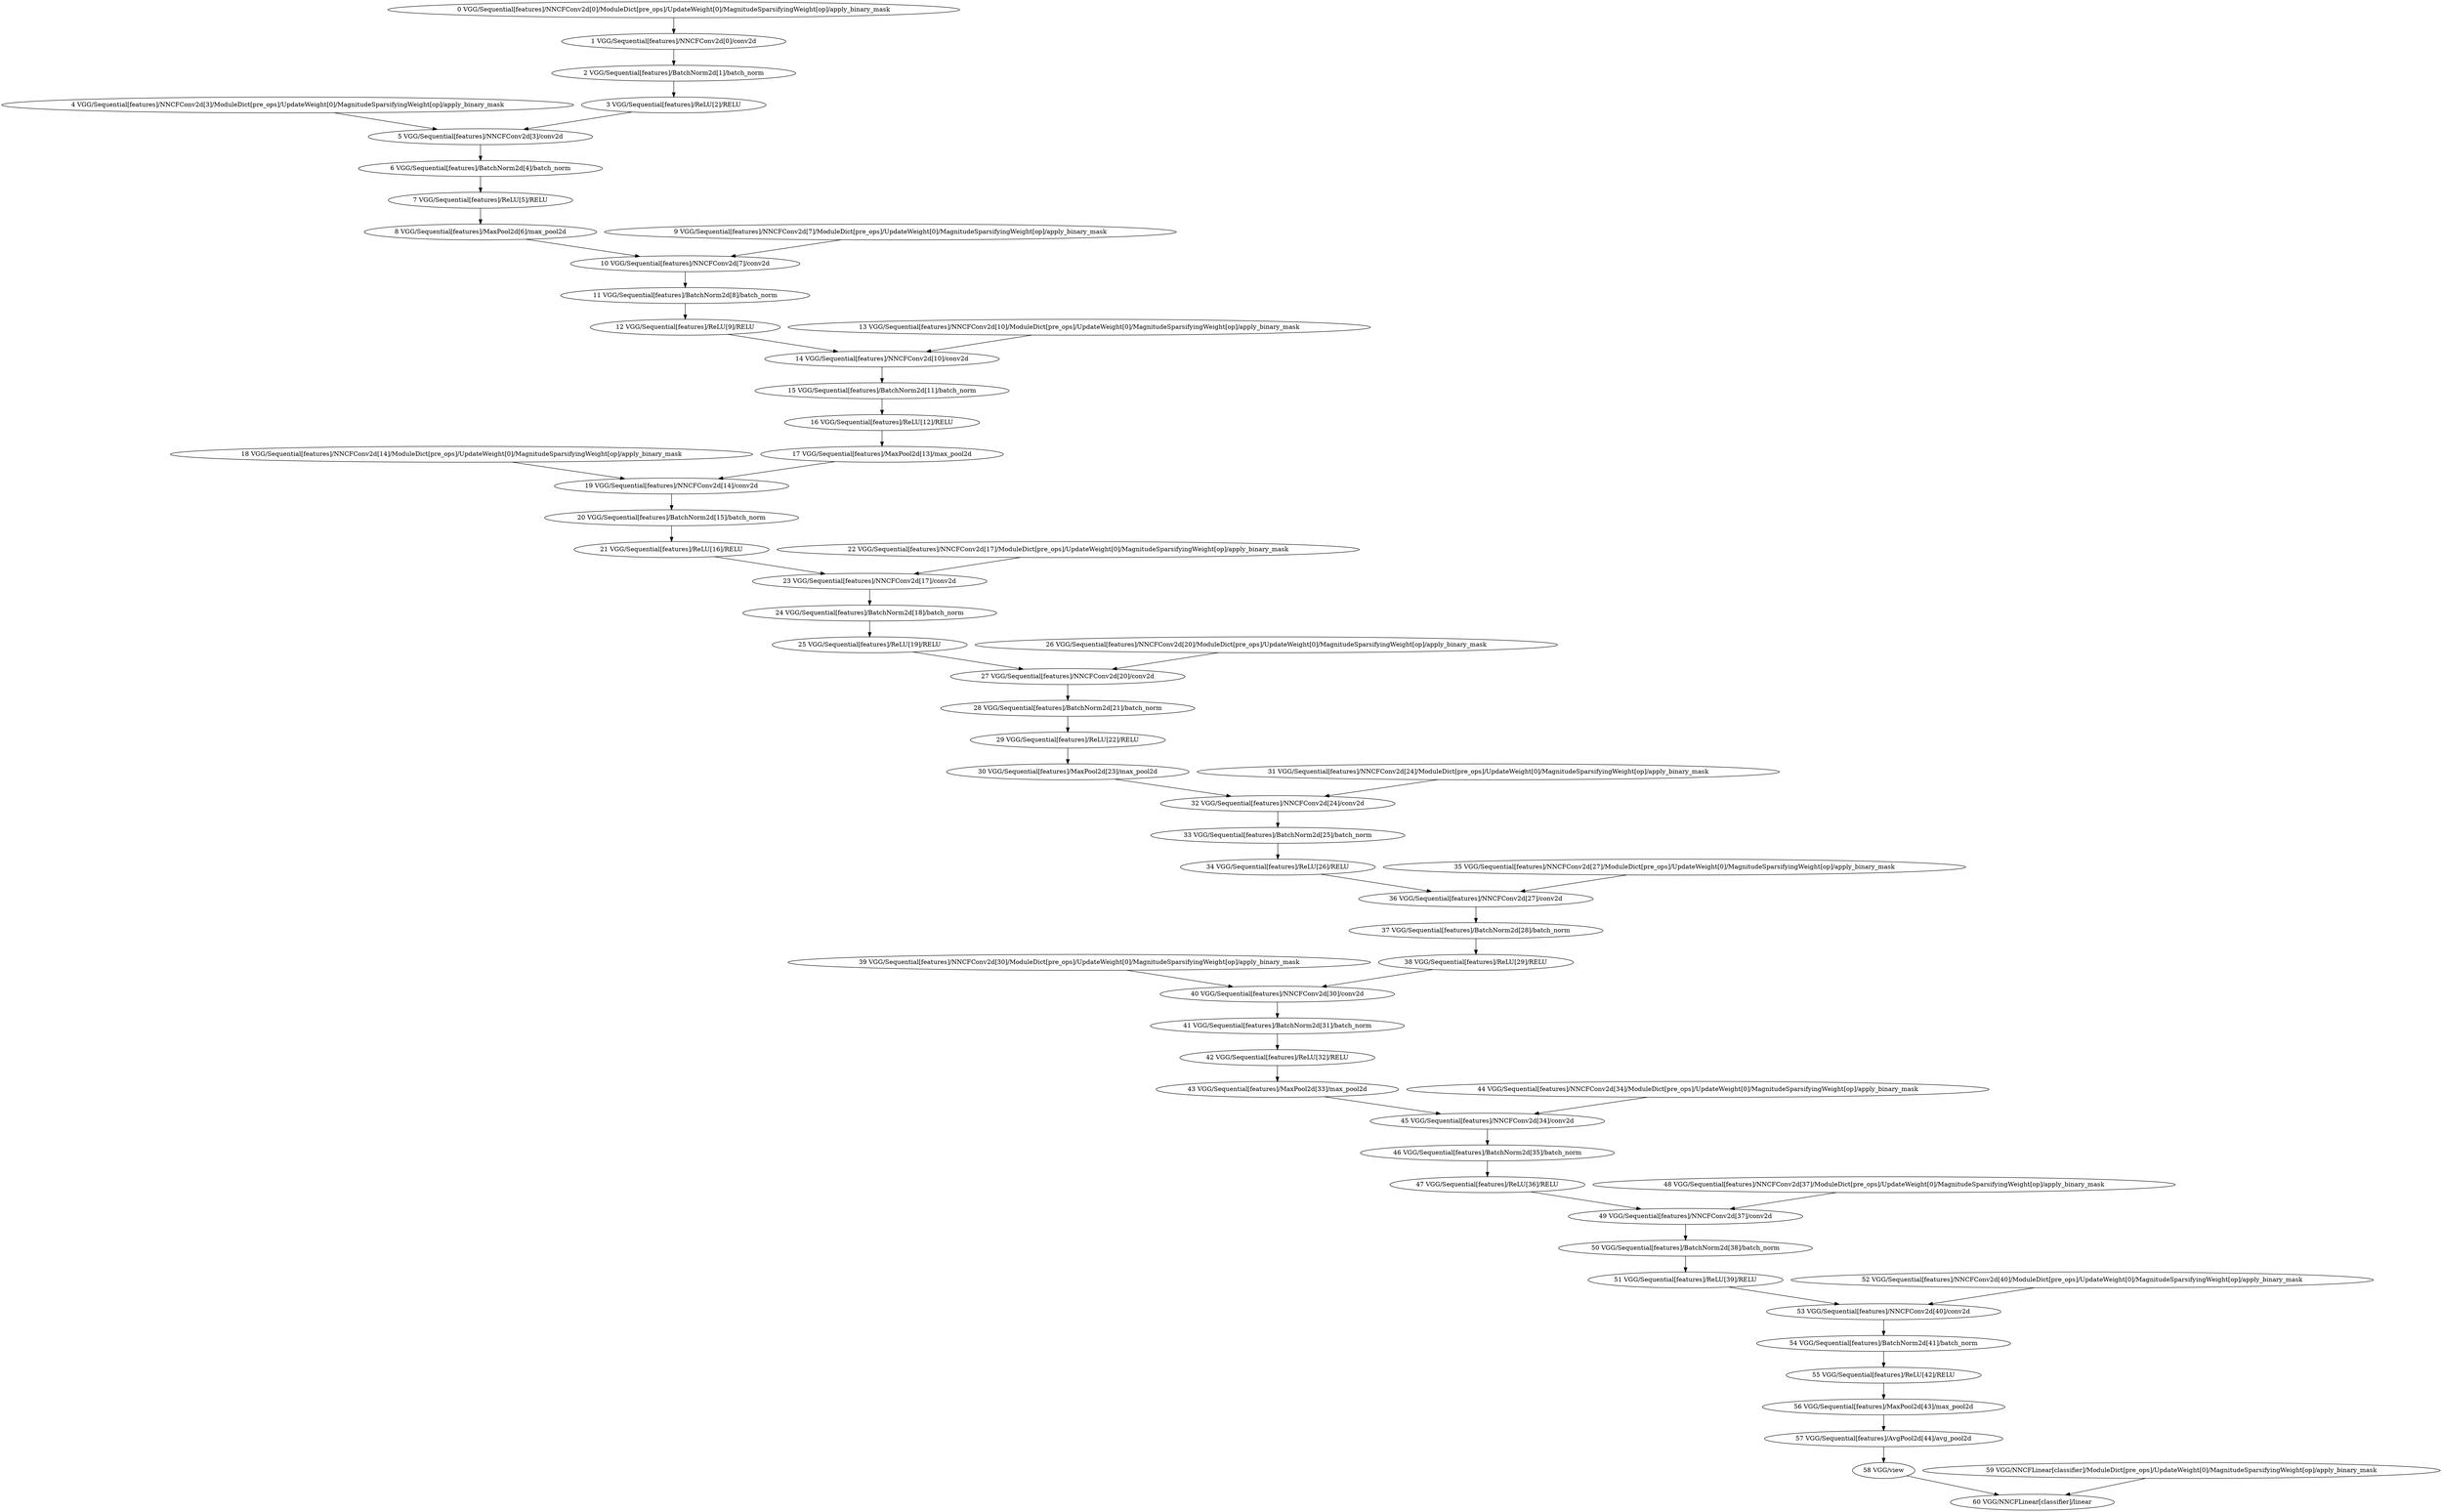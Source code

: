strict digraph  {
"39 VGG/Sequential[features]/NNCFConv2d[30]/ModuleDict[pre_ops]/UpdateWeight[0]/MagnitudeSparsifyingWeight[op]/apply_binary_mask" [id=39, scope="VGG/Sequential[features]/NNCFConv2d[30]/ModuleDict[pre_ops]/UpdateWeight[0]/MagnitudeSparsifyingWeight[op]", type=apply_binary_mask];
"1 VGG/Sequential[features]/NNCFConv2d[0]/conv2d" [id=1, scope="VGG/Sequential[features]/NNCFConv2d[0]", type=conv2d];
"36 VGG/Sequential[features]/NNCFConv2d[27]/conv2d" [id=36, scope="VGG/Sequential[features]/NNCFConv2d[27]", type=conv2d];
"8 VGG/Sequential[features]/MaxPool2d[6]/max_pool2d" [id=8, scope="VGG/Sequential[features]/MaxPool2d[6]", type=max_pool2d];
"48 VGG/Sequential[features]/NNCFConv2d[37]/ModuleDict[pre_ops]/UpdateWeight[0]/MagnitudeSparsifyingWeight[op]/apply_binary_mask" [id=48, scope="VGG/Sequential[features]/NNCFConv2d[37]/ModuleDict[pre_ops]/UpdateWeight[0]/MagnitudeSparsifyingWeight[op]", type=apply_binary_mask];
"37 VGG/Sequential[features]/BatchNorm2d[28]/batch_norm" [id=37, scope="VGG/Sequential[features]/BatchNorm2d[28]", type=batch_norm];
"19 VGG/Sequential[features]/NNCFConv2d[14]/conv2d" [id=19, scope="VGG/Sequential[features]/NNCFConv2d[14]", type=conv2d];
"21 VGG/Sequential[features]/ReLU[16]/RELU" [id=21, scope="VGG/Sequential[features]/ReLU[16]", type=RELU];
"50 VGG/Sequential[features]/BatchNorm2d[38]/batch_norm" [id=50, scope="VGG/Sequential[features]/BatchNorm2d[38]", type=batch_norm];
"27 VGG/Sequential[features]/NNCFConv2d[20]/conv2d" [id=27, scope="VGG/Sequential[features]/NNCFConv2d[20]", type=conv2d];
"9 VGG/Sequential[features]/NNCFConv2d[7]/ModuleDict[pre_ops]/UpdateWeight[0]/MagnitudeSparsifyingWeight[op]/apply_binary_mask" [id=9, scope="VGG/Sequential[features]/NNCFConv2d[7]/ModuleDict[pre_ops]/UpdateWeight[0]/MagnitudeSparsifyingWeight[op]", type=apply_binary_mask];
"59 VGG/NNCFLinear[classifier]/ModuleDict[pre_ops]/UpdateWeight[0]/MagnitudeSparsifyingWeight[op]/apply_binary_mask" [id=59, scope="VGG/NNCFLinear[classifier]/ModuleDict[pre_ops]/UpdateWeight[0]/MagnitudeSparsifyingWeight[op]", type=apply_binary_mask];
"4 VGG/Sequential[features]/NNCFConv2d[3]/ModuleDict[pre_ops]/UpdateWeight[0]/MagnitudeSparsifyingWeight[op]/apply_binary_mask" [id=4, scope="VGG/Sequential[features]/NNCFConv2d[3]/ModuleDict[pre_ops]/UpdateWeight[0]/MagnitudeSparsifyingWeight[op]", type=apply_binary_mask];
"7 VGG/Sequential[features]/ReLU[5]/RELU" [id=7, scope="VGG/Sequential[features]/ReLU[5]", type=RELU];
"5 VGG/Sequential[features]/NNCFConv2d[3]/conv2d" [id=5, scope="VGG/Sequential[features]/NNCFConv2d[3]", type=conv2d];
"22 VGG/Sequential[features]/NNCFConv2d[17]/ModuleDict[pre_ops]/UpdateWeight[0]/MagnitudeSparsifyingWeight[op]/apply_binary_mask" [id=22, scope="VGG/Sequential[features]/NNCFConv2d[17]/ModuleDict[pre_ops]/UpdateWeight[0]/MagnitudeSparsifyingWeight[op]", type=apply_binary_mask];
"18 VGG/Sequential[features]/NNCFConv2d[14]/ModuleDict[pre_ops]/UpdateWeight[0]/MagnitudeSparsifyingWeight[op]/apply_binary_mask" [id=18, scope="VGG/Sequential[features]/NNCFConv2d[14]/ModuleDict[pre_ops]/UpdateWeight[0]/MagnitudeSparsifyingWeight[op]", type=apply_binary_mask];
"20 VGG/Sequential[features]/BatchNorm2d[15]/batch_norm" [id=20, scope="VGG/Sequential[features]/BatchNorm2d[15]", type=batch_norm];
"10 VGG/Sequential[features]/NNCFConv2d[7]/conv2d" [id=10, scope="VGG/Sequential[features]/NNCFConv2d[7]", type=conv2d];
"0 VGG/Sequential[features]/NNCFConv2d[0]/ModuleDict[pre_ops]/UpdateWeight[0]/MagnitudeSparsifyingWeight[op]/apply_binary_mask" [id=0, scope="VGG/Sequential[features]/NNCFConv2d[0]/ModuleDict[pre_ops]/UpdateWeight[0]/MagnitudeSparsifyingWeight[op]", type=apply_binary_mask];
"12 VGG/Sequential[features]/ReLU[9]/RELU" [id=12, scope="VGG/Sequential[features]/ReLU[9]", type=RELU];
"47 VGG/Sequential[features]/ReLU[36]/RELU" [id=47, scope="VGG/Sequential[features]/ReLU[36]", type=RELU];
"30 VGG/Sequential[features]/MaxPool2d[23]/max_pool2d" [id=30, scope="VGG/Sequential[features]/MaxPool2d[23]", type=max_pool2d];
"58 VGG/view" [id=58, scope=VGG, type=view];
"42 VGG/Sequential[features]/ReLU[32]/RELU" [id=42, scope="VGG/Sequential[features]/ReLU[32]", type=RELU];
"55 VGG/Sequential[features]/ReLU[42]/RELU" [id=55, scope="VGG/Sequential[features]/ReLU[42]", type=RELU];
"41 VGG/Sequential[features]/BatchNorm2d[31]/batch_norm" [id=41, scope="VGG/Sequential[features]/BatchNorm2d[31]", type=batch_norm];
"6 VGG/Sequential[features]/BatchNorm2d[4]/batch_norm" [id=6, scope="VGG/Sequential[features]/BatchNorm2d[4]", type=batch_norm];
"15 VGG/Sequential[features]/BatchNorm2d[11]/batch_norm" [id=15, scope="VGG/Sequential[features]/BatchNorm2d[11]", type=batch_norm];
"40 VGG/Sequential[features]/NNCFConv2d[30]/conv2d" [id=40, scope="VGG/Sequential[features]/NNCFConv2d[30]", type=conv2d];
"13 VGG/Sequential[features]/NNCFConv2d[10]/ModuleDict[pre_ops]/UpdateWeight[0]/MagnitudeSparsifyingWeight[op]/apply_binary_mask" [id=13, scope="VGG/Sequential[features]/NNCFConv2d[10]/ModuleDict[pre_ops]/UpdateWeight[0]/MagnitudeSparsifyingWeight[op]", type=apply_binary_mask];
"25 VGG/Sequential[features]/ReLU[19]/RELU" [id=25, scope="VGG/Sequential[features]/ReLU[19]", type=RELU];
"34 VGG/Sequential[features]/ReLU[26]/RELU" [id=34, scope="VGG/Sequential[features]/ReLU[26]", type=RELU];
"28 VGG/Sequential[features]/BatchNorm2d[21]/batch_norm" [id=28, scope="VGG/Sequential[features]/BatchNorm2d[21]", type=batch_norm];
"32 VGG/Sequential[features]/NNCFConv2d[24]/conv2d" [id=32, scope="VGG/Sequential[features]/NNCFConv2d[24]", type=conv2d];
"17 VGG/Sequential[features]/MaxPool2d[13]/max_pool2d" [id=17, scope="VGG/Sequential[features]/MaxPool2d[13]", type=max_pool2d];
"3 VGG/Sequential[features]/ReLU[2]/RELU" [id=3, scope="VGG/Sequential[features]/ReLU[2]", type=RELU];
"51 VGG/Sequential[features]/ReLU[39]/RELU" [id=51, scope="VGG/Sequential[features]/ReLU[39]", type=RELU];
"26 VGG/Sequential[features]/NNCFConv2d[20]/ModuleDict[pre_ops]/UpdateWeight[0]/MagnitudeSparsifyingWeight[op]/apply_binary_mask" [id=26, scope="VGG/Sequential[features]/NNCFConv2d[20]/ModuleDict[pre_ops]/UpdateWeight[0]/MagnitudeSparsifyingWeight[op]", type=apply_binary_mask];
"45 VGG/Sequential[features]/NNCFConv2d[34]/conv2d" [id=45, scope="VGG/Sequential[features]/NNCFConv2d[34]", type=conv2d];
"44 VGG/Sequential[features]/NNCFConv2d[34]/ModuleDict[pre_ops]/UpdateWeight[0]/MagnitudeSparsifyingWeight[op]/apply_binary_mask" [id=44, scope="VGG/Sequential[features]/NNCFConv2d[34]/ModuleDict[pre_ops]/UpdateWeight[0]/MagnitudeSparsifyingWeight[op]", type=apply_binary_mask];
"38 VGG/Sequential[features]/ReLU[29]/RELU" [id=38, scope="VGG/Sequential[features]/ReLU[29]", type=RELU];
"52 VGG/Sequential[features]/NNCFConv2d[40]/ModuleDict[pre_ops]/UpdateWeight[0]/MagnitudeSparsifyingWeight[op]/apply_binary_mask" [id=52, scope="VGG/Sequential[features]/NNCFConv2d[40]/ModuleDict[pre_ops]/UpdateWeight[0]/MagnitudeSparsifyingWeight[op]", type=apply_binary_mask];
"49 VGG/Sequential[features]/NNCFConv2d[37]/conv2d" [id=49, scope="VGG/Sequential[features]/NNCFConv2d[37]", type=conv2d];
"53 VGG/Sequential[features]/NNCFConv2d[40]/conv2d" [id=53, scope="VGG/Sequential[features]/NNCFConv2d[40]", type=conv2d];
"43 VGG/Sequential[features]/MaxPool2d[33]/max_pool2d" [id=43, scope="VGG/Sequential[features]/MaxPool2d[33]", type=max_pool2d];
"14 VGG/Sequential[features]/NNCFConv2d[10]/conv2d" [id=14, scope="VGG/Sequential[features]/NNCFConv2d[10]", type=conv2d];
"23 VGG/Sequential[features]/NNCFConv2d[17]/conv2d" [id=23, scope="VGG/Sequential[features]/NNCFConv2d[17]", type=conv2d];
"56 VGG/Sequential[features]/MaxPool2d[43]/max_pool2d" [id=56, scope="VGG/Sequential[features]/MaxPool2d[43]", type=max_pool2d];
"31 VGG/Sequential[features]/NNCFConv2d[24]/ModuleDict[pre_ops]/UpdateWeight[0]/MagnitudeSparsifyingWeight[op]/apply_binary_mask" [id=31, scope="VGG/Sequential[features]/NNCFConv2d[24]/ModuleDict[pre_ops]/UpdateWeight[0]/MagnitudeSparsifyingWeight[op]", type=apply_binary_mask];
"29 VGG/Sequential[features]/ReLU[22]/RELU" [id=29, scope="VGG/Sequential[features]/ReLU[22]", type=RELU];
"57 VGG/Sequential[features]/AvgPool2d[44]/avg_pool2d" [id=57, scope="VGG/Sequential[features]/AvgPool2d[44]", type=avg_pool2d];
"33 VGG/Sequential[features]/BatchNorm2d[25]/batch_norm" [id=33, scope="VGG/Sequential[features]/BatchNorm2d[25]", type=batch_norm];
"60 VGG/NNCFLinear[classifier]/linear" [id=60, scope="VGG/NNCFLinear[classifier]", type=linear];
"24 VGG/Sequential[features]/BatchNorm2d[18]/batch_norm" [id=24, scope="VGG/Sequential[features]/BatchNorm2d[18]", type=batch_norm];
"11 VGG/Sequential[features]/BatchNorm2d[8]/batch_norm" [id=11, scope="VGG/Sequential[features]/BatchNorm2d[8]", type=batch_norm];
"2 VGG/Sequential[features]/BatchNorm2d[1]/batch_norm" [id=2, scope="VGG/Sequential[features]/BatchNorm2d[1]", type=batch_norm];
"54 VGG/Sequential[features]/BatchNorm2d[41]/batch_norm" [id=54, scope="VGG/Sequential[features]/BatchNorm2d[41]", type=batch_norm];
"46 VGG/Sequential[features]/BatchNorm2d[35]/batch_norm" [id=46, scope="VGG/Sequential[features]/BatchNorm2d[35]", type=batch_norm];
"35 VGG/Sequential[features]/NNCFConv2d[27]/ModuleDict[pre_ops]/UpdateWeight[0]/MagnitudeSparsifyingWeight[op]/apply_binary_mask" [id=35, scope="VGG/Sequential[features]/NNCFConv2d[27]/ModuleDict[pre_ops]/UpdateWeight[0]/MagnitudeSparsifyingWeight[op]", type=apply_binary_mask];
"16 VGG/Sequential[features]/ReLU[12]/RELU" [id=16, scope="VGG/Sequential[features]/ReLU[12]", type=RELU];
"39 VGG/Sequential[features]/NNCFConv2d[30]/ModuleDict[pre_ops]/UpdateWeight[0]/MagnitudeSparsifyingWeight[op]/apply_binary_mask" -> "40 VGG/Sequential[features]/NNCFConv2d[30]/conv2d";
"1 VGG/Sequential[features]/NNCFConv2d[0]/conv2d" -> "2 VGG/Sequential[features]/BatchNorm2d[1]/batch_norm";
"36 VGG/Sequential[features]/NNCFConv2d[27]/conv2d" -> "37 VGG/Sequential[features]/BatchNorm2d[28]/batch_norm";
"8 VGG/Sequential[features]/MaxPool2d[6]/max_pool2d" -> "10 VGG/Sequential[features]/NNCFConv2d[7]/conv2d";
"48 VGG/Sequential[features]/NNCFConv2d[37]/ModuleDict[pre_ops]/UpdateWeight[0]/MagnitudeSparsifyingWeight[op]/apply_binary_mask" -> "49 VGG/Sequential[features]/NNCFConv2d[37]/conv2d";
"37 VGG/Sequential[features]/BatchNorm2d[28]/batch_norm" -> "38 VGG/Sequential[features]/ReLU[29]/RELU";
"19 VGG/Sequential[features]/NNCFConv2d[14]/conv2d" -> "20 VGG/Sequential[features]/BatchNorm2d[15]/batch_norm";
"21 VGG/Sequential[features]/ReLU[16]/RELU" -> "23 VGG/Sequential[features]/NNCFConv2d[17]/conv2d";
"50 VGG/Sequential[features]/BatchNorm2d[38]/batch_norm" -> "51 VGG/Sequential[features]/ReLU[39]/RELU";
"27 VGG/Sequential[features]/NNCFConv2d[20]/conv2d" -> "28 VGG/Sequential[features]/BatchNorm2d[21]/batch_norm";
"9 VGG/Sequential[features]/NNCFConv2d[7]/ModuleDict[pre_ops]/UpdateWeight[0]/MagnitudeSparsifyingWeight[op]/apply_binary_mask" -> "10 VGG/Sequential[features]/NNCFConv2d[7]/conv2d";
"59 VGG/NNCFLinear[classifier]/ModuleDict[pre_ops]/UpdateWeight[0]/MagnitudeSparsifyingWeight[op]/apply_binary_mask" -> "60 VGG/NNCFLinear[classifier]/linear";
"4 VGG/Sequential[features]/NNCFConv2d[3]/ModuleDict[pre_ops]/UpdateWeight[0]/MagnitudeSparsifyingWeight[op]/apply_binary_mask" -> "5 VGG/Sequential[features]/NNCFConv2d[3]/conv2d";
"7 VGG/Sequential[features]/ReLU[5]/RELU" -> "8 VGG/Sequential[features]/MaxPool2d[6]/max_pool2d";
"5 VGG/Sequential[features]/NNCFConv2d[3]/conv2d" -> "6 VGG/Sequential[features]/BatchNorm2d[4]/batch_norm";
"22 VGG/Sequential[features]/NNCFConv2d[17]/ModuleDict[pre_ops]/UpdateWeight[0]/MagnitudeSparsifyingWeight[op]/apply_binary_mask" -> "23 VGG/Sequential[features]/NNCFConv2d[17]/conv2d";
"18 VGG/Sequential[features]/NNCFConv2d[14]/ModuleDict[pre_ops]/UpdateWeight[0]/MagnitudeSparsifyingWeight[op]/apply_binary_mask" -> "19 VGG/Sequential[features]/NNCFConv2d[14]/conv2d";
"20 VGG/Sequential[features]/BatchNorm2d[15]/batch_norm" -> "21 VGG/Sequential[features]/ReLU[16]/RELU";
"10 VGG/Sequential[features]/NNCFConv2d[7]/conv2d" -> "11 VGG/Sequential[features]/BatchNorm2d[8]/batch_norm";
"0 VGG/Sequential[features]/NNCFConv2d[0]/ModuleDict[pre_ops]/UpdateWeight[0]/MagnitudeSparsifyingWeight[op]/apply_binary_mask" -> "1 VGG/Sequential[features]/NNCFConv2d[0]/conv2d";
"12 VGG/Sequential[features]/ReLU[9]/RELU" -> "14 VGG/Sequential[features]/NNCFConv2d[10]/conv2d";
"47 VGG/Sequential[features]/ReLU[36]/RELU" -> "49 VGG/Sequential[features]/NNCFConv2d[37]/conv2d";
"30 VGG/Sequential[features]/MaxPool2d[23]/max_pool2d" -> "32 VGG/Sequential[features]/NNCFConv2d[24]/conv2d";
"58 VGG/view" -> "60 VGG/NNCFLinear[classifier]/linear";
"42 VGG/Sequential[features]/ReLU[32]/RELU" -> "43 VGG/Sequential[features]/MaxPool2d[33]/max_pool2d";
"55 VGG/Sequential[features]/ReLU[42]/RELU" -> "56 VGG/Sequential[features]/MaxPool2d[43]/max_pool2d";
"41 VGG/Sequential[features]/BatchNorm2d[31]/batch_norm" -> "42 VGG/Sequential[features]/ReLU[32]/RELU";
"6 VGG/Sequential[features]/BatchNorm2d[4]/batch_norm" -> "7 VGG/Sequential[features]/ReLU[5]/RELU";
"15 VGG/Sequential[features]/BatchNorm2d[11]/batch_norm" -> "16 VGG/Sequential[features]/ReLU[12]/RELU";
"40 VGG/Sequential[features]/NNCFConv2d[30]/conv2d" -> "41 VGG/Sequential[features]/BatchNorm2d[31]/batch_norm";
"13 VGG/Sequential[features]/NNCFConv2d[10]/ModuleDict[pre_ops]/UpdateWeight[0]/MagnitudeSparsifyingWeight[op]/apply_binary_mask" -> "14 VGG/Sequential[features]/NNCFConv2d[10]/conv2d";
"25 VGG/Sequential[features]/ReLU[19]/RELU" -> "27 VGG/Sequential[features]/NNCFConv2d[20]/conv2d";
"34 VGG/Sequential[features]/ReLU[26]/RELU" -> "36 VGG/Sequential[features]/NNCFConv2d[27]/conv2d";
"28 VGG/Sequential[features]/BatchNorm2d[21]/batch_norm" -> "29 VGG/Sequential[features]/ReLU[22]/RELU";
"32 VGG/Sequential[features]/NNCFConv2d[24]/conv2d" -> "33 VGG/Sequential[features]/BatchNorm2d[25]/batch_norm";
"17 VGG/Sequential[features]/MaxPool2d[13]/max_pool2d" -> "19 VGG/Sequential[features]/NNCFConv2d[14]/conv2d";
"3 VGG/Sequential[features]/ReLU[2]/RELU" -> "5 VGG/Sequential[features]/NNCFConv2d[3]/conv2d";
"51 VGG/Sequential[features]/ReLU[39]/RELU" -> "53 VGG/Sequential[features]/NNCFConv2d[40]/conv2d";
"26 VGG/Sequential[features]/NNCFConv2d[20]/ModuleDict[pre_ops]/UpdateWeight[0]/MagnitudeSparsifyingWeight[op]/apply_binary_mask" -> "27 VGG/Sequential[features]/NNCFConv2d[20]/conv2d";
"45 VGG/Sequential[features]/NNCFConv2d[34]/conv2d" -> "46 VGG/Sequential[features]/BatchNorm2d[35]/batch_norm";
"44 VGG/Sequential[features]/NNCFConv2d[34]/ModuleDict[pre_ops]/UpdateWeight[0]/MagnitudeSparsifyingWeight[op]/apply_binary_mask" -> "45 VGG/Sequential[features]/NNCFConv2d[34]/conv2d";
"38 VGG/Sequential[features]/ReLU[29]/RELU" -> "40 VGG/Sequential[features]/NNCFConv2d[30]/conv2d";
"52 VGG/Sequential[features]/NNCFConv2d[40]/ModuleDict[pre_ops]/UpdateWeight[0]/MagnitudeSparsifyingWeight[op]/apply_binary_mask" -> "53 VGG/Sequential[features]/NNCFConv2d[40]/conv2d";
"49 VGG/Sequential[features]/NNCFConv2d[37]/conv2d" -> "50 VGG/Sequential[features]/BatchNorm2d[38]/batch_norm";
"53 VGG/Sequential[features]/NNCFConv2d[40]/conv2d" -> "54 VGG/Sequential[features]/BatchNorm2d[41]/batch_norm";
"43 VGG/Sequential[features]/MaxPool2d[33]/max_pool2d" -> "45 VGG/Sequential[features]/NNCFConv2d[34]/conv2d";
"14 VGG/Sequential[features]/NNCFConv2d[10]/conv2d" -> "15 VGG/Sequential[features]/BatchNorm2d[11]/batch_norm";
"23 VGG/Sequential[features]/NNCFConv2d[17]/conv2d" -> "24 VGG/Sequential[features]/BatchNorm2d[18]/batch_norm";
"56 VGG/Sequential[features]/MaxPool2d[43]/max_pool2d" -> "57 VGG/Sequential[features]/AvgPool2d[44]/avg_pool2d";
"31 VGG/Sequential[features]/NNCFConv2d[24]/ModuleDict[pre_ops]/UpdateWeight[0]/MagnitudeSparsifyingWeight[op]/apply_binary_mask" -> "32 VGG/Sequential[features]/NNCFConv2d[24]/conv2d";
"29 VGG/Sequential[features]/ReLU[22]/RELU" -> "30 VGG/Sequential[features]/MaxPool2d[23]/max_pool2d";
"57 VGG/Sequential[features]/AvgPool2d[44]/avg_pool2d" -> "58 VGG/view";
"33 VGG/Sequential[features]/BatchNorm2d[25]/batch_norm" -> "34 VGG/Sequential[features]/ReLU[26]/RELU";
"24 VGG/Sequential[features]/BatchNorm2d[18]/batch_norm" -> "25 VGG/Sequential[features]/ReLU[19]/RELU";
"11 VGG/Sequential[features]/BatchNorm2d[8]/batch_norm" -> "12 VGG/Sequential[features]/ReLU[9]/RELU";
"2 VGG/Sequential[features]/BatchNorm2d[1]/batch_norm" -> "3 VGG/Sequential[features]/ReLU[2]/RELU";
"54 VGG/Sequential[features]/BatchNorm2d[41]/batch_norm" -> "55 VGG/Sequential[features]/ReLU[42]/RELU";
"46 VGG/Sequential[features]/BatchNorm2d[35]/batch_norm" -> "47 VGG/Sequential[features]/ReLU[36]/RELU";
"35 VGG/Sequential[features]/NNCFConv2d[27]/ModuleDict[pre_ops]/UpdateWeight[0]/MagnitudeSparsifyingWeight[op]/apply_binary_mask" -> "36 VGG/Sequential[features]/NNCFConv2d[27]/conv2d";
"16 VGG/Sequential[features]/ReLU[12]/RELU" -> "17 VGG/Sequential[features]/MaxPool2d[13]/max_pool2d";
}
